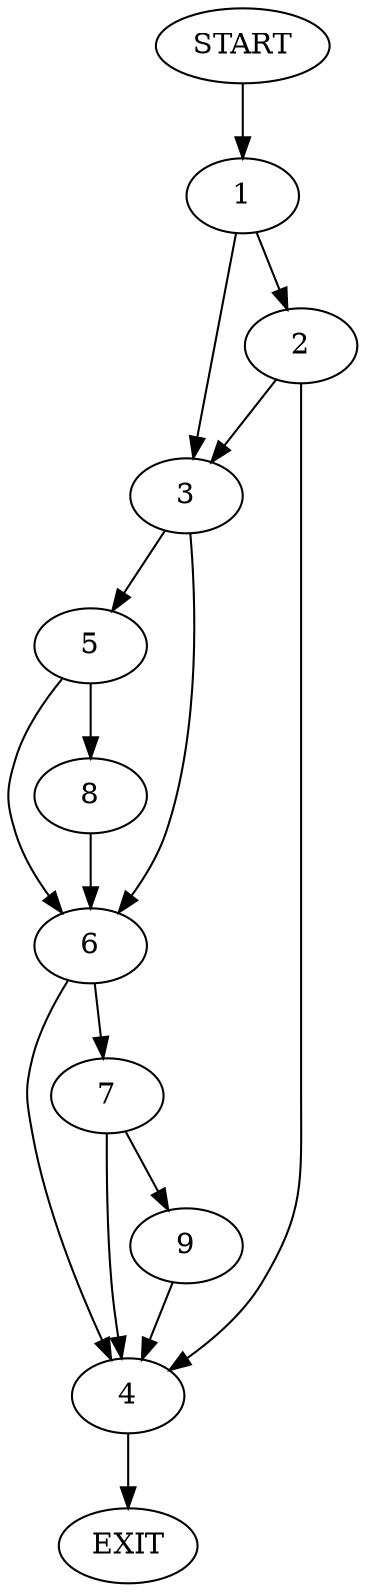 digraph {
0 [label="START"]
10 [label="EXIT"]
0 -> 1
1 -> 2
1 -> 3
2 -> 4
2 -> 3
3 -> 5
3 -> 6
4 -> 10
6 -> 4
6 -> 7
5 -> 6
5 -> 8
8 -> 6
7 -> 4
7 -> 9
9 -> 4
}
